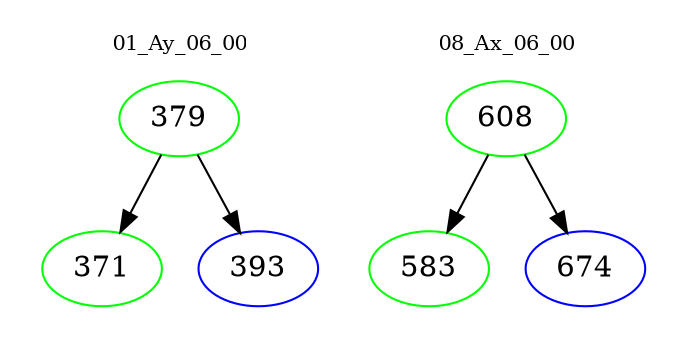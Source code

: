 digraph{
subgraph cluster_0 {
color = white
label = "01_Ay_06_00";
fontsize=10;
T0_379 [label="379", color="green"]
T0_379 -> T0_371 [color="black"]
T0_371 [label="371", color="green"]
T0_379 -> T0_393 [color="black"]
T0_393 [label="393", color="blue"]
}
subgraph cluster_1 {
color = white
label = "08_Ax_06_00";
fontsize=10;
T1_608 [label="608", color="green"]
T1_608 -> T1_583 [color="black"]
T1_583 [label="583", color="green"]
T1_608 -> T1_674 [color="black"]
T1_674 [label="674", color="blue"]
}
}
